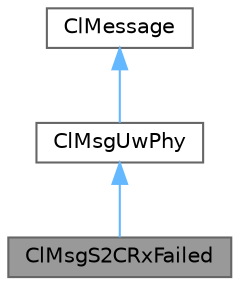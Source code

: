 digraph "ClMsgS2CRxFailed"
{
 // LATEX_PDF_SIZE
  bgcolor="transparent";
  edge [fontname=Helvetica,fontsize=10,labelfontname=Helvetica,labelfontsize=10];
  node [fontname=Helvetica,fontsize=10,shape=box,height=0.2,width=0.4];
  Node1 [id="Node000001",label="ClMsgS2CRxFailed",height=0.2,width=0.4,color="gray40", fillcolor="grey60", style="filled", fontcolor="black",tooltip="Class representing the Cl message type used for retrieving the failed receptions counter of S2C devic..."];
  Node2 -> Node1 [id="edge1_Node000001_Node000002",dir="back",color="steelblue1",style="solid",tooltip=" "];
  Node2 [id="Node000002",label="ClMsgUwPhy",height=0.2,width=0.4,color="gray40", fillcolor="white", style="filled",URL="$classClMsgUwPhy.html",tooltip="ClMsgUwPhy should be extended and used to ask to set or get a parameter of a specific phy."];
  Node3 -> Node2 [id="edge2_Node000002_Node000003",dir="back",color="steelblue1",style="solid",tooltip=" "];
  Node3 [id="Node000003",label="ClMessage",height=0.2,width=0.4,color="gray40", fillcolor="white", style="filled",tooltip=" "];
}
